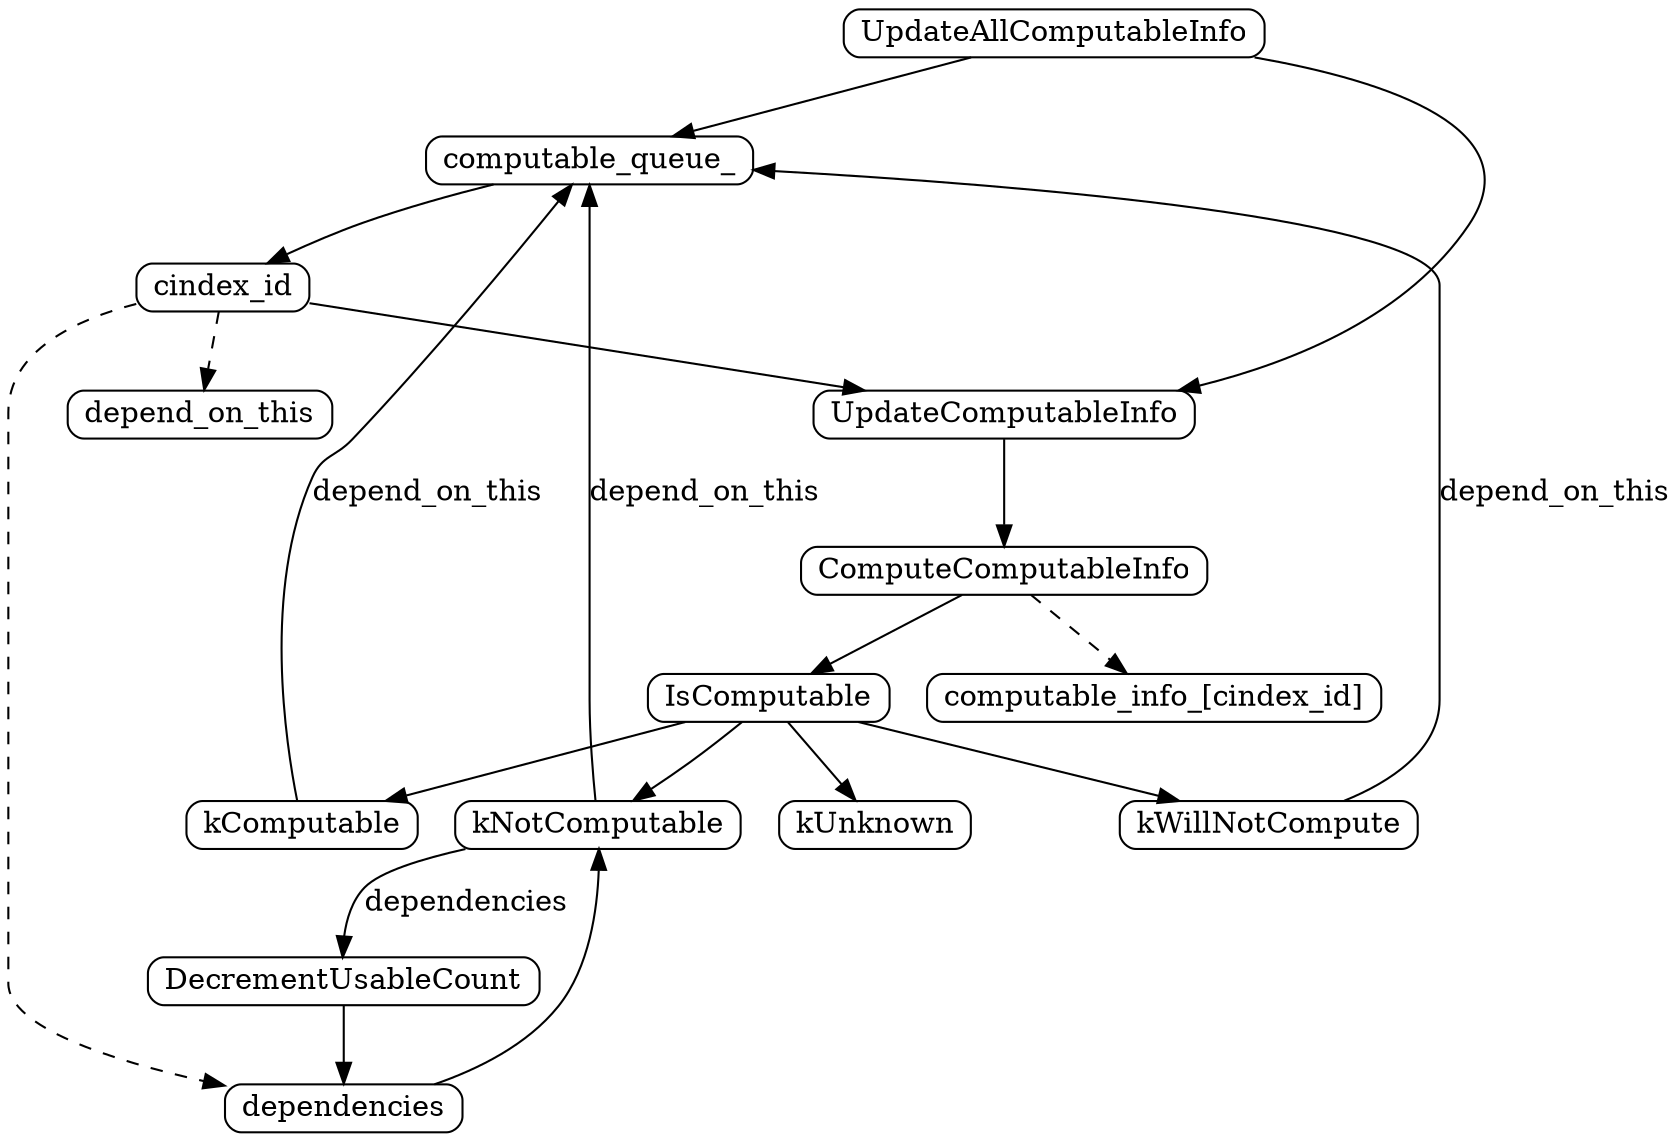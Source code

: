 digraph ComputationGraph{
        rankdir = TB
        node[shape=Mrecord, width=.1, height=.1]

        UpdateAllComputableInfo -> computable_queue_
        UpdateAllComputableInfo -> UpdateComputableInfo        
        computable_queue_ -> cindex_id
        cindex_id -> UpdateComputableInfo-> ComputeComputableInfo-> IsComputable
        ComputeComputableInfo -> computable_info_[style=dashed]
        computable_info_[label="computable_info_[cindex_id]"]
        

        cindex_id -> dependencies[style=dashed]
        cindex_id -> depend_on_this[style=dashed]

        IsComputable -> kUnknown
        IsComputable -> kNotComputable
        IsComputable -> kComputable
        IsComputable -> kWillNotCompute

        // depend_on_this -> kNotComputable
        // depend_on_this -> kComputable
        // depend_on_this -> kWillNotCompute
        kNotComputable -> computable_queue_[label="depend_on_this"]
        kComputable -> computable_queue_[label="depend_on_this"]
        kWillNotCompute -> computable_queue_[label="depend_on_this"]
        
        dependencies -> kNotComputable
        kNotComputable -> DecrementUsableCount[label="dependencies"]
        DecrementUsableCount -> dependencies

}
